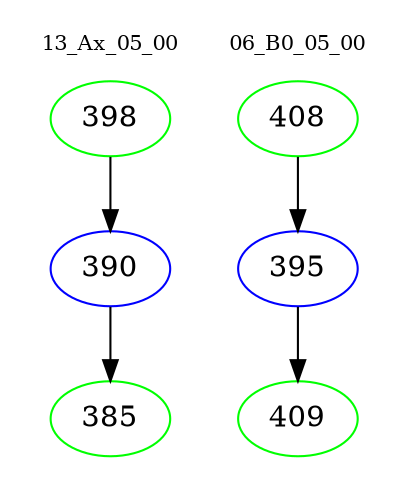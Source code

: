 digraph{
subgraph cluster_0 {
color = white
label = "13_Ax_05_00";
fontsize=10;
T0_398 [label="398", color="green"]
T0_398 -> T0_390 [color="black"]
T0_390 [label="390", color="blue"]
T0_390 -> T0_385 [color="black"]
T0_385 [label="385", color="green"]
}
subgraph cluster_1 {
color = white
label = "06_B0_05_00";
fontsize=10;
T1_408 [label="408", color="green"]
T1_408 -> T1_395 [color="black"]
T1_395 [label="395", color="blue"]
T1_395 -> T1_409 [color="black"]
T1_409 [label="409", color="green"]
}
}
